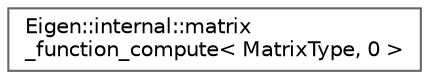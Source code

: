 digraph "类继承关系图"
{
 // LATEX_PDF_SIZE
  bgcolor="transparent";
  edge [fontname=Helvetica,fontsize=10,labelfontname=Helvetica,labelfontsize=10];
  node [fontname=Helvetica,fontsize=10,shape=box,height=0.2,width=0.4];
  rankdir="LR";
  Node0 [id="Node000000",label="Eigen::internal::matrix\l_function_compute\< MatrixType, 0 \>",height=0.2,width=0.4,color="grey40", fillcolor="white", style="filled",URL="$struct_eigen_1_1internal_1_1matrix__function__compute_3_01_matrix_type_00_010_01_4.html",tooltip=" "];
}
